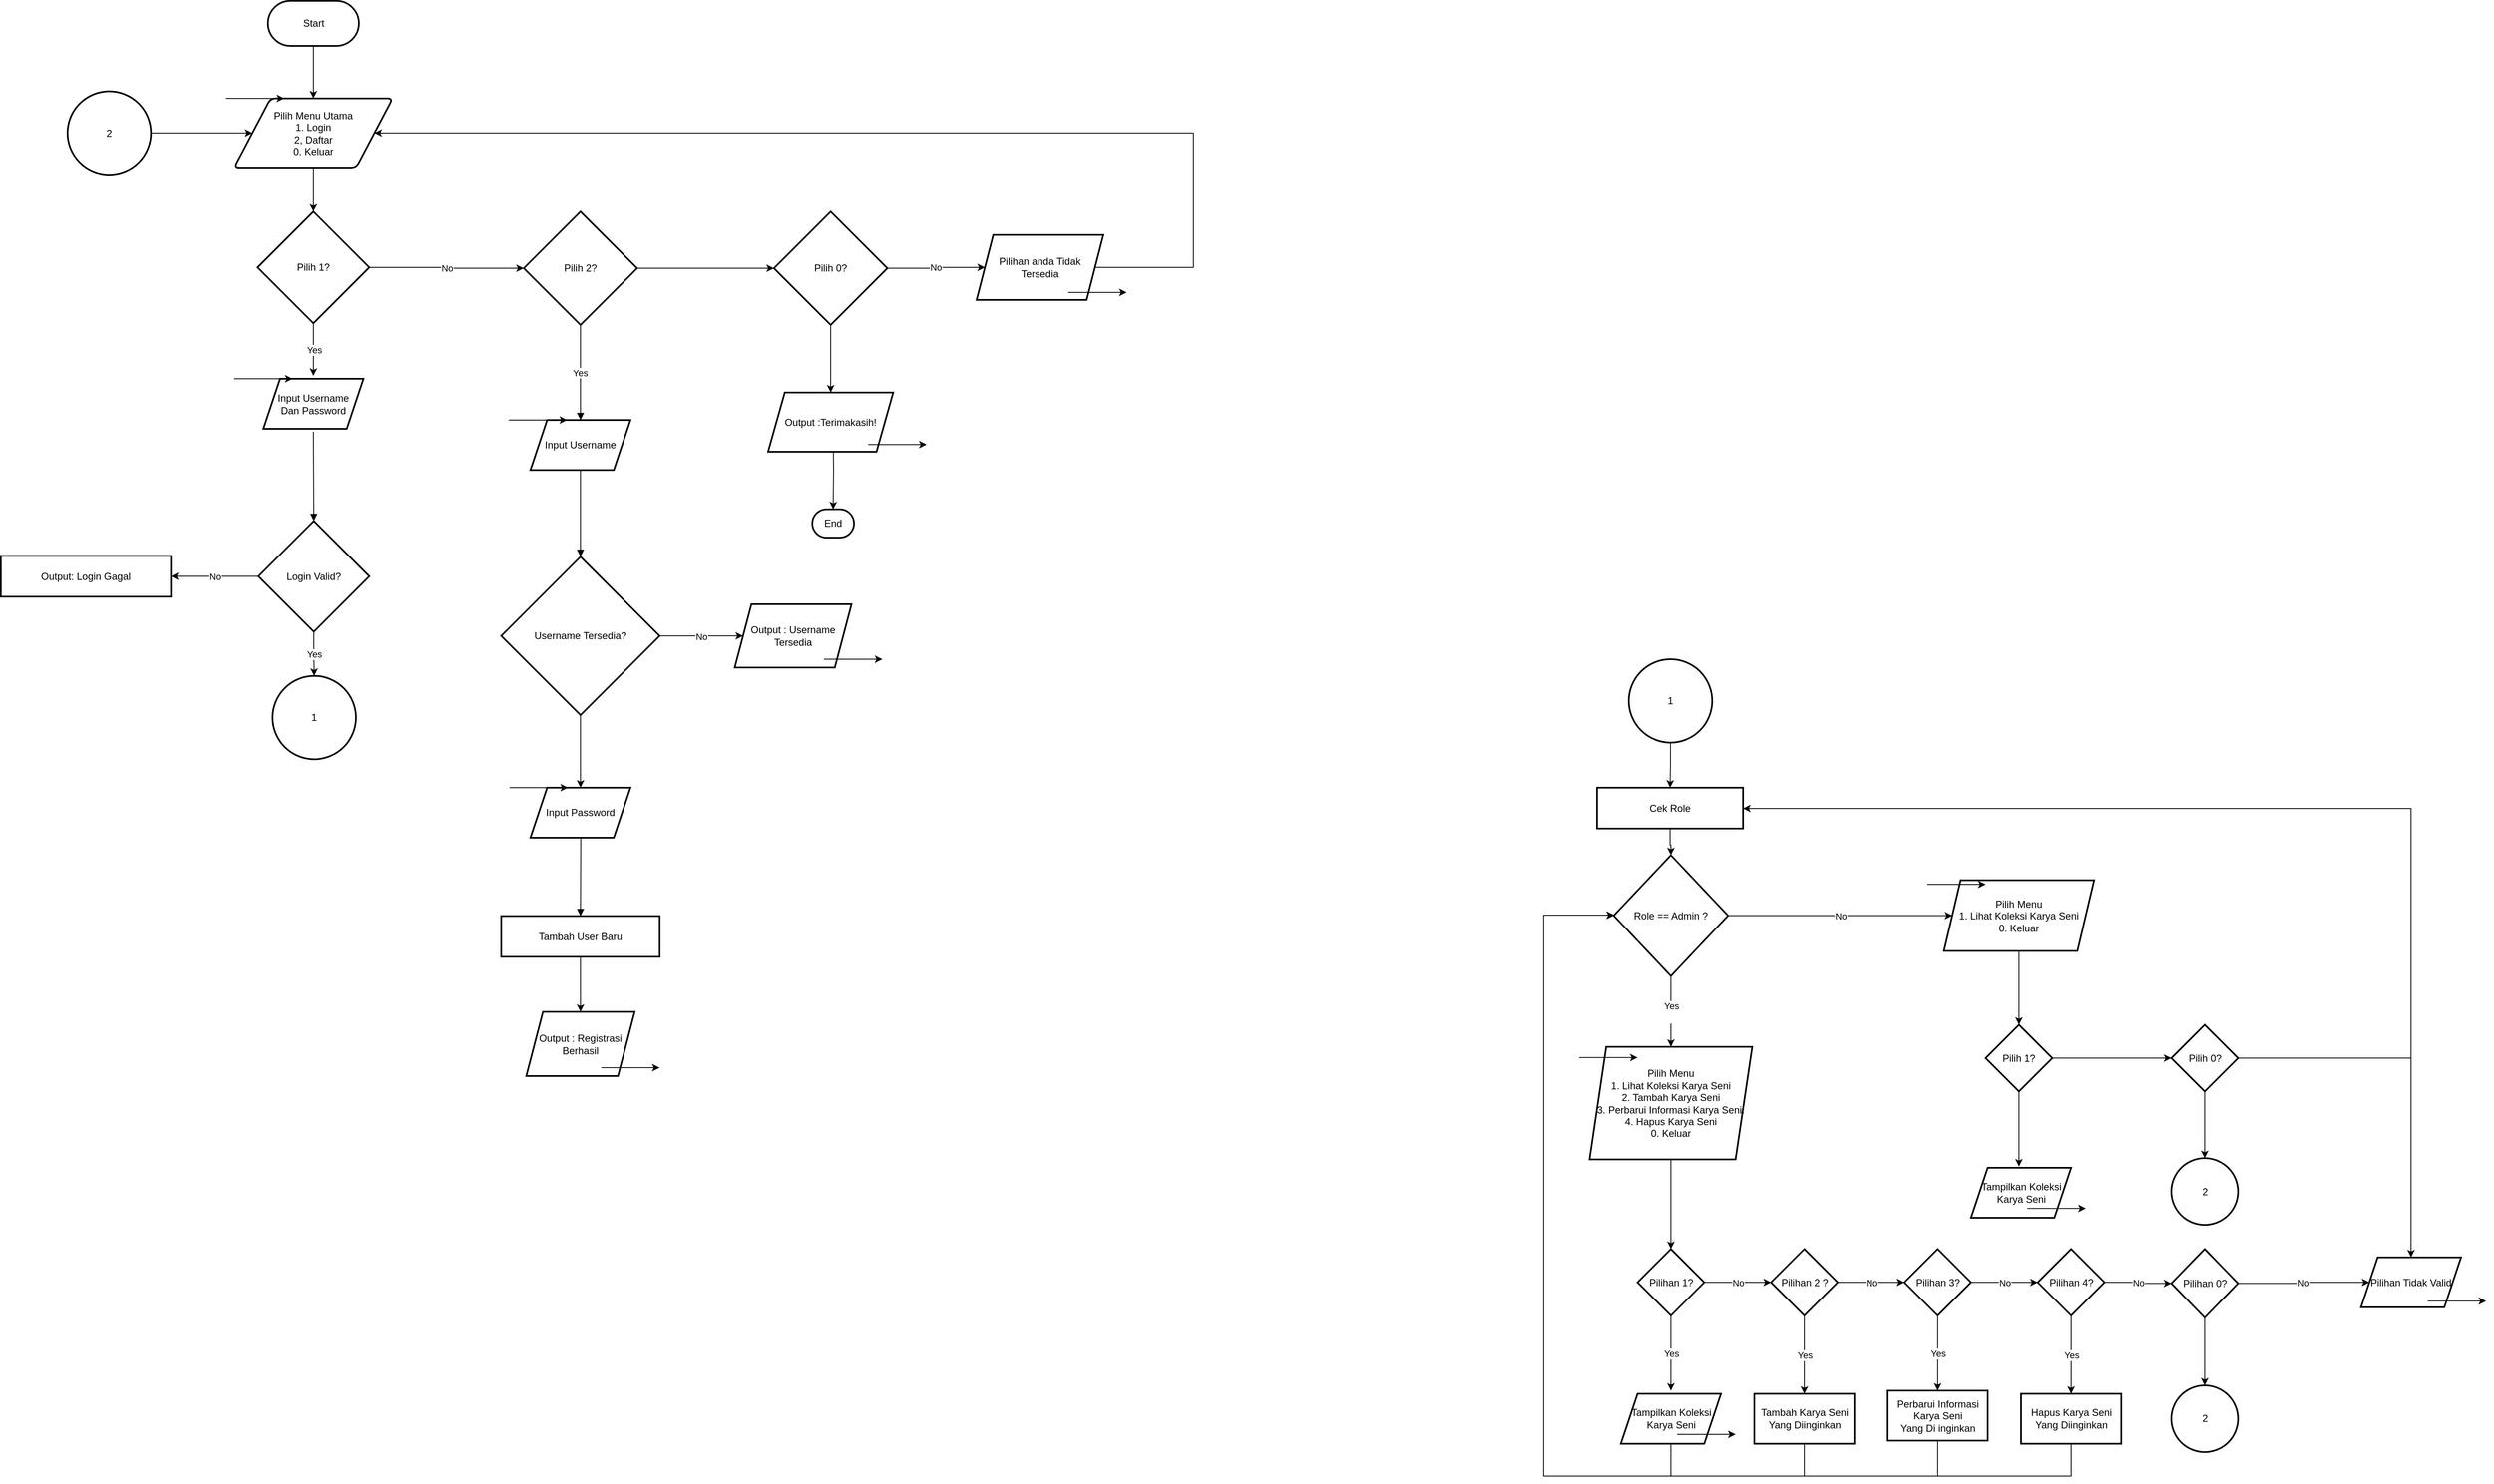 <mxfile version="24.7.17">
  <diagram name="Page-1" id="AahAx92Fnh9NafUJceC-">
    <mxGraphModel grid="1" page="1" gridSize="10" guides="1" tooltips="1" connect="1" arrows="1" fold="1" pageScale="1" pageWidth="827" pageHeight="1169" math="0" shadow="0">
      <root>
        <mxCell id="0" />
        <mxCell id="1" parent="0" />
        <mxCell id="SLYxpmnnRwe8UQKYK9kf-5" value="" style="edgeStyle=orthogonalEdgeStyle;rounded=0;orthogonalLoop=1;jettySize=auto;html=1;" edge="1" parent="1" source="a-xd6q6rN1on-jbXw934-15" target="SLYxpmnnRwe8UQKYK9kf-3">
          <mxGeometry relative="1" as="geometry" />
        </mxCell>
        <mxCell id="a-xd6q6rN1on-jbXw934-15" value="Start" style="rounded=1;whiteSpace=wrap;arcSize=50;strokeWidth=2;" vertex="1" parent="1">
          <mxGeometry x="90.5" y="-50" width="109" height="54" as="geometry" />
        </mxCell>
        <mxCell id="a-xd6q6rN1on-jbXw934-88" value="Yes" style="edgeStyle=orthogonalEdgeStyle;rounded=0;orthogonalLoop=1;jettySize=auto;html=1;" edge="1" parent="1" source="a-xd6q6rN1on-jbXw934-17">
          <mxGeometry relative="1" as="geometry">
            <mxPoint x="145.0" y="400" as="targetPoint" />
          </mxGeometry>
        </mxCell>
        <mxCell id="a-xd6q6rN1on-jbXw934-89" value="No" style="edgeStyle=orthogonalEdgeStyle;rounded=0;orthogonalLoop=1;jettySize=auto;html=1;" edge="1" parent="1" source="a-xd6q6rN1on-jbXw934-17" target="a-xd6q6rN1on-jbXw934-19">
          <mxGeometry relative="1" as="geometry" />
        </mxCell>
        <mxCell id="a-xd6q6rN1on-jbXw934-17" value="Pilih 1?" style="rhombus;strokeWidth=2;whiteSpace=wrap;" vertex="1" parent="1">
          <mxGeometry x="78" y="203" width="134" height="134" as="geometry" />
        </mxCell>
        <mxCell id="a-xd6q6rN1on-jbXw934-170" value="" style="edgeStyle=orthogonalEdgeStyle;rounded=0;orthogonalLoop=1;jettySize=auto;html=1;" edge="1" parent="1" source="a-xd6q6rN1on-jbXw934-19" target="a-xd6q6rN1on-jbXw934-158">
          <mxGeometry relative="1" as="geometry" />
        </mxCell>
        <mxCell id="a-xd6q6rN1on-jbXw934-19" value="Pilih 2?" style="rhombus;strokeWidth=2;whiteSpace=wrap;" vertex="1" parent="1">
          <mxGeometry x="397" y="203" width="136" height="136" as="geometry" />
        </mxCell>
        <mxCell id="a-xd6q6rN1on-jbXw934-95" value="No" style="edgeStyle=orthogonalEdgeStyle;rounded=0;orthogonalLoop=1;jettySize=auto;html=1;" edge="1" parent="1" source="a-xd6q6rN1on-jbXw934-20" target="a-xd6q6rN1on-jbXw934-22">
          <mxGeometry relative="1" as="geometry" />
        </mxCell>
        <mxCell id="a-xd6q6rN1on-jbXw934-97" value="Yes" style="edgeStyle=orthogonalEdgeStyle;rounded=0;orthogonalLoop=1;jettySize=auto;html=1;" edge="1" parent="1" source="a-xd6q6rN1on-jbXw934-20" target="a-xd6q6rN1on-jbXw934-96">
          <mxGeometry relative="1" as="geometry" />
        </mxCell>
        <mxCell id="a-xd6q6rN1on-jbXw934-20" value="Login Valid?" style="rhombus;strokeWidth=2;whiteSpace=wrap;" vertex="1" parent="1">
          <mxGeometry x="79" y="574" width="133" height="133" as="geometry" />
        </mxCell>
        <mxCell id="a-xd6q6rN1on-jbXw934-106" value="" style="edgeStyle=orthogonalEdgeStyle;rounded=0;orthogonalLoop=1;jettySize=auto;html=1;" edge="1" parent="1" source="a-xd6q6rN1on-jbXw934-21" target="a-xd6q6rN1on-jbXw934-105">
          <mxGeometry relative="1" as="geometry" />
        </mxCell>
        <mxCell id="a-xd6q6rN1on-jbXw934-21" value="Cek Role" style="whiteSpace=wrap;strokeWidth=2;" vertex="1" parent="1">
          <mxGeometry x="1684" y="894" width="175" height="49" as="geometry" />
        </mxCell>
        <mxCell id="a-xd6q6rN1on-jbXw934-22" value="Output: Login Gagal" style="whiteSpace=wrap;strokeWidth=2;" vertex="1" parent="1">
          <mxGeometry x="-230" y="616" width="204" height="49" as="geometry" />
        </mxCell>
        <mxCell id="a-xd6q6rN1on-jbXw934-93" value="" style="edgeStyle=orthogonalEdgeStyle;rounded=0;orthogonalLoop=1;jettySize=auto;html=1;" edge="1" parent="1" target="a-xd6q6rN1on-jbXw934-25">
          <mxGeometry relative="1" as="geometry">
            <mxPoint x="768" y="466" as="sourcePoint" />
          </mxGeometry>
        </mxCell>
        <mxCell id="a-xd6q6rN1on-jbXw934-25" value="End" style="rounded=1;whiteSpace=wrap;arcSize=50;strokeWidth=2;" vertex="1" parent="1">
          <mxGeometry x="743" y="560" width="50" height="34" as="geometry" />
        </mxCell>
        <mxCell id="a-xd6q6rN1on-jbXw934-100" value="No" style="edgeStyle=orthogonalEdgeStyle;rounded=0;orthogonalLoop=1;jettySize=auto;html=1;" edge="1" parent="1" source="a-xd6q6rN1on-jbXw934-26">
          <mxGeometry relative="1" as="geometry">
            <mxPoint x="660" y="712" as="targetPoint" />
          </mxGeometry>
        </mxCell>
        <mxCell id="a-xd6q6rN1on-jbXw934-156" value="" style="edgeStyle=orthogonalEdgeStyle;rounded=0;orthogonalLoop=1;jettySize=auto;html=1;" edge="1" parent="1" source="a-xd6q6rN1on-jbXw934-26" target="a-xd6q6rN1on-jbXw934-155">
          <mxGeometry relative="1" as="geometry" />
        </mxCell>
        <mxCell id="a-xd6q6rN1on-jbXw934-26" value="Username Tersedia?" style="rhombus;strokeWidth=2;whiteSpace=wrap;" vertex="1" parent="1">
          <mxGeometry x="370" y="617" width="190" height="190" as="geometry" />
        </mxCell>
        <mxCell id="a-xd6q6rN1on-jbXw934-104" value="" style="edgeStyle=orthogonalEdgeStyle;rounded=0;orthogonalLoop=1;jettySize=auto;html=1;" edge="1" parent="1" source="a-xd6q6rN1on-jbXw934-29" target="a-xd6q6rN1on-jbXw934-103">
          <mxGeometry relative="1" as="geometry" />
        </mxCell>
        <mxCell id="a-xd6q6rN1on-jbXw934-29" value="Tambah User Baru" style="whiteSpace=wrap;strokeWidth=2;" vertex="1" parent="1">
          <mxGeometry x="370" y="1048" width="190" height="49" as="geometry" />
        </mxCell>
        <mxCell id="a-xd6q6rN1on-jbXw934-50" value="" style="curved=1;startArrow=none;endArrow=block;exitX=0.5;exitY=1;entryX=0.5;entryY=0;rounded=0;" edge="1" parent="1" target="a-xd6q6rN1on-jbXw934-20">
          <mxGeometry relative="1" as="geometry">
            <Array as="points" />
            <mxPoint x="145" y="467" as="sourcePoint" />
          </mxGeometry>
        </mxCell>
        <mxCell id="a-xd6q6rN1on-jbXw934-54" value="Yes" style="curved=1;startArrow=none;endArrow=block;exitX=0.5;exitY=1;entryX=0.5;entryY=0;rounded=0;" edge="1" parent="1" source="a-xd6q6rN1on-jbXw934-19">
          <mxGeometry relative="1" as="geometry">
            <Array as="points" />
            <mxPoint x="465" y="453" as="targetPoint" />
          </mxGeometry>
        </mxCell>
        <mxCell id="a-xd6q6rN1on-jbXw934-57" value="" style="curved=1;startArrow=none;endArrow=block;exitX=0.5;exitY=1;entryX=0.5;entryY=0;rounded=0;" edge="1" parent="1" target="a-xd6q6rN1on-jbXw934-26">
          <mxGeometry relative="1" as="geometry">
            <Array as="points" />
            <mxPoint x="465" y="502" as="sourcePoint" />
          </mxGeometry>
        </mxCell>
        <mxCell id="a-xd6q6rN1on-jbXw934-61" value="" style="curved=1;startArrow=none;endArrow=block;exitX=0.5;exitY=0.99;entryX=0.5;entryY=-0.01;rounded=0;" edge="1" parent="1" target="a-xd6q6rN1on-jbXw934-29">
          <mxGeometry relative="1" as="geometry">
            <Array as="points" />
            <mxPoint x="465.5" y="923" as="sourcePoint" />
          </mxGeometry>
        </mxCell>
        <mxCell id="a-xd6q6rN1on-jbXw934-96" value="1" style="strokeWidth=2;html=1;shape=mxgraph.flowchart.start_2;whiteSpace=wrap;" vertex="1" parent="1">
          <mxGeometry x="96" y="760" width="100" height="100" as="geometry" />
        </mxCell>
        <mxCell id="a-xd6q6rN1on-jbXw934-99" value="" style="edgeStyle=orthogonalEdgeStyle;rounded=0;orthogonalLoop=1;jettySize=auto;html=1;" edge="1" parent="1" source="a-xd6q6rN1on-jbXw934-98" target="a-xd6q6rN1on-jbXw934-21">
          <mxGeometry relative="1" as="geometry" />
        </mxCell>
        <mxCell id="a-xd6q6rN1on-jbXw934-98" value="1" style="strokeWidth=2;html=1;shape=mxgraph.flowchart.start_2;whiteSpace=wrap;" vertex="1" parent="1">
          <mxGeometry x="1722" y="740" width="100" height="100" as="geometry" />
        </mxCell>
        <mxCell id="a-xd6q6rN1on-jbXw934-103" value="Output : Registrasi Berhasil" style="shape=parallelogram;perimeter=parallelogramPerimeter;whiteSpace=wrap;html=1;fixedSize=1;strokeWidth=2;" vertex="1" parent="1">
          <mxGeometry x="400" y="1163" width="130" height="77" as="geometry" />
        </mxCell>
        <mxCell id="a-xd6q6rN1on-jbXw934-110" value="Yes&lt;div&gt;&lt;br&gt;&lt;/div&gt;" style="edgeStyle=orthogonalEdgeStyle;rounded=0;orthogonalLoop=1;jettySize=auto;html=1;" edge="1" parent="1" source="a-xd6q6rN1on-jbXw934-105" target="a-xd6q6rN1on-jbXw934-109">
          <mxGeometry relative="1" as="geometry" />
        </mxCell>
        <mxCell id="a-xd6q6rN1on-jbXw934-136" value="No" style="edgeStyle=orthogonalEdgeStyle;rounded=0;orthogonalLoop=1;jettySize=auto;html=1;" edge="1" parent="1" source="a-xd6q6rN1on-jbXw934-105" target="a-xd6q6rN1on-jbXw934-135">
          <mxGeometry relative="1" as="geometry" />
        </mxCell>
        <mxCell id="a-xd6q6rN1on-jbXw934-105" value="Role == Admin ?" style="rhombus;whiteSpace=wrap;html=1;strokeWidth=2;" vertex="1" parent="1">
          <mxGeometry x="1704" y="975" width="137" height="145" as="geometry" />
        </mxCell>
        <mxCell id="a-xd6q6rN1on-jbXw934-112" value="" style="edgeStyle=orthogonalEdgeStyle;rounded=0;orthogonalLoop=1;jettySize=auto;html=1;" edge="1" parent="1" source="a-xd6q6rN1on-jbXw934-109" target="a-xd6q6rN1on-jbXw934-111">
          <mxGeometry relative="1" as="geometry" />
        </mxCell>
        <mxCell id="a-xd6q6rN1on-jbXw934-109" value="Pilih Menu&lt;br&gt;&lt;div&gt;1. Lihat Koleksi Karya Seni&lt;/div&gt;&lt;div&gt;2. Tambah Karya Seni&lt;/div&gt;&lt;div&gt;3. Perbarui Informasi Karya Seni.&lt;/div&gt;&lt;div&gt;4. Hapus Karya Seni&lt;br&gt;0. Keluar&lt;/div&gt;" style="shape=parallelogram;perimeter=parallelogramPerimeter;whiteSpace=wrap;html=1;fixedSize=1;strokeWidth=2;" vertex="1" parent="1">
          <mxGeometry x="1675" y="1205" width="195" height="135" as="geometry" />
        </mxCell>
        <mxCell id="a-xd6q6rN1on-jbXw934-114" value="Yes" style="edgeStyle=orthogonalEdgeStyle;rounded=0;orthogonalLoop=1;jettySize=auto;html=1;" edge="1" parent="1" source="a-xd6q6rN1on-jbXw934-111">
          <mxGeometry relative="1" as="geometry">
            <mxPoint x="1772.5" y="1617.5" as="targetPoint" />
          </mxGeometry>
        </mxCell>
        <mxCell id="a-xd6q6rN1on-jbXw934-116" value="No" style="edgeStyle=orthogonalEdgeStyle;rounded=0;orthogonalLoop=1;jettySize=auto;html=1;" edge="1" parent="1" source="a-xd6q6rN1on-jbXw934-111" target="a-xd6q6rN1on-jbXw934-115">
          <mxGeometry relative="1" as="geometry" />
        </mxCell>
        <mxCell id="a-xd6q6rN1on-jbXw934-111" value="Pilihan 1?" style="rhombus;whiteSpace=wrap;html=1;strokeWidth=2;" vertex="1" parent="1">
          <mxGeometry x="1732.5" y="1447.5" width="80" height="80" as="geometry" />
        </mxCell>
        <mxCell id="a-xd6q6rN1on-jbXw934-118" value="Yes" style="edgeStyle=orthogonalEdgeStyle;rounded=0;orthogonalLoop=1;jettySize=auto;html=1;" edge="1" parent="1" source="a-xd6q6rN1on-jbXw934-115" target="a-xd6q6rN1on-jbXw934-117">
          <mxGeometry relative="1" as="geometry" />
        </mxCell>
        <mxCell id="a-xd6q6rN1on-jbXw934-120" value="No" style="edgeStyle=orthogonalEdgeStyle;rounded=0;orthogonalLoop=1;jettySize=auto;html=1;" edge="1" parent="1" source="a-xd6q6rN1on-jbXw934-115" target="a-xd6q6rN1on-jbXw934-119">
          <mxGeometry relative="1" as="geometry" />
        </mxCell>
        <mxCell id="a-xd6q6rN1on-jbXw934-115" value="Pilihan 2 ?" style="rhombus;whiteSpace=wrap;html=1;strokeWidth=2;" vertex="1" parent="1">
          <mxGeometry x="1892.5" y="1447.5" width="80" height="80" as="geometry" />
        </mxCell>
        <mxCell id="5L-xVuu4ZBmMfggJzU9I-2" value="" style="edgeStyle=orthogonalEdgeStyle;rounded=0;orthogonalLoop=1;jettySize=auto;html=1;" edge="1" parent="1" source="a-xd6q6rN1on-jbXw934-117" target="a-xd6q6rN1on-jbXw934-105">
          <mxGeometry relative="1" as="geometry">
            <Array as="points">
              <mxPoint x="1933" y="1720" />
              <mxPoint x="1620" y="1720" />
              <mxPoint x="1620" y="1047" />
            </Array>
          </mxGeometry>
        </mxCell>
        <mxCell id="a-xd6q6rN1on-jbXw934-117" value="Tambah Karya Seni&lt;br&gt;Yang Diinginkan" style="whiteSpace=wrap;html=1;strokeWidth=2;" vertex="1" parent="1">
          <mxGeometry x="1872.5" y="1621.25" width="120" height="60" as="geometry" />
        </mxCell>
        <mxCell id="a-xd6q6rN1on-jbXw934-122" value="Yes" style="edgeStyle=orthogonalEdgeStyle;rounded=0;orthogonalLoop=1;jettySize=auto;html=1;" edge="1" parent="1" source="a-xd6q6rN1on-jbXw934-119" target="a-xd6q6rN1on-jbXw934-121">
          <mxGeometry relative="1" as="geometry" />
        </mxCell>
        <mxCell id="a-xd6q6rN1on-jbXw934-124" value="No" style="edgeStyle=orthogonalEdgeStyle;rounded=0;orthogonalLoop=1;jettySize=auto;html=1;" edge="1" parent="1" source="a-xd6q6rN1on-jbXw934-119" target="a-xd6q6rN1on-jbXw934-123">
          <mxGeometry relative="1" as="geometry" />
        </mxCell>
        <mxCell id="a-xd6q6rN1on-jbXw934-119" value="Pilihan 3?" style="rhombus;whiteSpace=wrap;html=1;strokeWidth=2;" vertex="1" parent="1">
          <mxGeometry x="2052.5" y="1447.5" width="80" height="80" as="geometry" />
        </mxCell>
        <mxCell id="5L-xVuu4ZBmMfggJzU9I-3" value="" style="edgeStyle=orthogonalEdgeStyle;rounded=0;orthogonalLoop=1;jettySize=auto;html=1;" edge="1" parent="1" source="a-xd6q6rN1on-jbXw934-121" target="a-xd6q6rN1on-jbXw934-105">
          <mxGeometry relative="1" as="geometry">
            <Array as="points">
              <mxPoint x="2093" y="1720" />
              <mxPoint x="1620" y="1720" />
              <mxPoint x="1620" y="1047" />
            </Array>
          </mxGeometry>
        </mxCell>
        <mxCell id="a-xd6q6rN1on-jbXw934-121" value="Perbarui Informasi Karya Seni&lt;div&gt;Yang Di inginkan&lt;/div&gt;" style="whiteSpace=wrap;html=1;strokeWidth=2;" vertex="1" parent="1">
          <mxGeometry x="2032.5" y="1617.5" width="120" height="60" as="geometry" />
        </mxCell>
        <mxCell id="a-xd6q6rN1on-jbXw934-126" value="Yes" style="edgeStyle=orthogonalEdgeStyle;rounded=0;orthogonalLoop=1;jettySize=auto;html=1;" edge="1" parent="1" source="a-xd6q6rN1on-jbXw934-123" target="a-xd6q6rN1on-jbXw934-125">
          <mxGeometry relative="1" as="geometry" />
        </mxCell>
        <mxCell id="a-xd6q6rN1on-jbXw934-128" value="No" style="edgeStyle=orthogonalEdgeStyle;rounded=0;orthogonalLoop=1;jettySize=auto;html=1;" edge="1" parent="1" source="a-xd6q6rN1on-jbXw934-123" target="a-xd6q6rN1on-jbXw934-127">
          <mxGeometry relative="1" as="geometry" />
        </mxCell>
        <mxCell id="a-xd6q6rN1on-jbXw934-123" value="Pilihan 4?" style="rhombus;whiteSpace=wrap;html=1;strokeWidth=2;" vertex="1" parent="1">
          <mxGeometry x="2212.5" y="1447.5" width="80" height="80" as="geometry" />
        </mxCell>
        <mxCell id="5L-xVuu4ZBmMfggJzU9I-4" value="" style="edgeStyle=orthogonalEdgeStyle;rounded=0;orthogonalLoop=1;jettySize=auto;html=1;" edge="1" parent="1" source="a-xd6q6rN1on-jbXw934-125" target="a-xd6q6rN1on-jbXw934-105">
          <mxGeometry relative="1" as="geometry">
            <Array as="points">
              <mxPoint x="2253" y="1720" />
              <mxPoint x="1620" y="1720" />
              <mxPoint x="1620" y="1047" />
            </Array>
          </mxGeometry>
        </mxCell>
        <mxCell id="a-xd6q6rN1on-jbXw934-125" value="Hapus Karya Seni Yang Diinginkan" style="rounded=1;whiteSpace=wrap;html=1;strokeWidth=2;arcSize=0;" vertex="1" parent="1">
          <mxGeometry x="2192.5" y="1621.25" width="120" height="60" as="geometry" />
        </mxCell>
        <mxCell id="a-xd6q6rN1on-jbXw934-132" value="No" style="edgeStyle=orthogonalEdgeStyle;rounded=0;orthogonalLoop=1;jettySize=auto;html=1;" edge="1" parent="1" source="a-xd6q6rN1on-jbXw934-127" target="a-xd6q6rN1on-jbXw934-131">
          <mxGeometry relative="1" as="geometry" />
        </mxCell>
        <mxCell id="a-xd6q6rN1on-jbXw934-152" value="" style="edgeStyle=orthogonalEdgeStyle;rounded=0;orthogonalLoop=1;jettySize=auto;html=1;" edge="1" parent="1" source="a-xd6q6rN1on-jbXw934-127" target="a-xd6q6rN1on-jbXw934-151">
          <mxGeometry relative="1" as="geometry" />
        </mxCell>
        <mxCell id="a-xd6q6rN1on-jbXw934-127" value="Pilihan 0?" style="rhombus;whiteSpace=wrap;html=1;strokeWidth=2;" vertex="1" parent="1">
          <mxGeometry x="2372.5" y="1447.5" width="80" height="82.5" as="geometry" />
        </mxCell>
        <mxCell id="a-xd6q6rN1on-jbXw934-163" value="" style="edgeStyle=orthogonalEdgeStyle;rounded=0;orthogonalLoop=1;jettySize=auto;html=1;" edge="1" parent="1" source="a-xd6q6rN1on-jbXw934-131" target="a-xd6q6rN1on-jbXw934-21">
          <mxGeometry relative="1" as="geometry">
            <Array as="points">
              <mxPoint x="2660" y="919" />
            </Array>
          </mxGeometry>
        </mxCell>
        <mxCell id="a-xd6q6rN1on-jbXw934-131" value="Pilihan Tidak Valid" style="shape=parallelogram;perimeter=parallelogramPerimeter;whiteSpace=wrap;html=1;fixedSize=1;strokeWidth=2;" vertex="1" parent="1">
          <mxGeometry x="2600" y="1457.5" width="120" height="60" as="geometry" />
        </mxCell>
        <mxCell id="a-xd6q6rN1on-jbXw934-142" value="" style="edgeStyle=orthogonalEdgeStyle;rounded=0;orthogonalLoop=1;jettySize=auto;html=1;" edge="1" parent="1" source="a-xd6q6rN1on-jbXw934-135" target="a-xd6q6rN1on-jbXw934-141">
          <mxGeometry relative="1" as="geometry" />
        </mxCell>
        <mxCell id="a-xd6q6rN1on-jbXw934-135" value="Pilih Menu&lt;br&gt;1. Lihat Koleksi Karya Seni&lt;br&gt;0. Keluar" style="shape=parallelogram;perimeter=parallelogramPerimeter;whiteSpace=wrap;html=1;fixedSize=1;strokeWidth=2;" vertex="1" parent="1">
          <mxGeometry x="2100" y="1005" width="180" height="85" as="geometry" />
        </mxCell>
        <mxCell id="a-xd6q6rN1on-jbXw934-144" value="" style="edgeStyle=orthogonalEdgeStyle;rounded=0;orthogonalLoop=1;jettySize=auto;html=1;" edge="1" parent="1" source="a-xd6q6rN1on-jbXw934-141">
          <mxGeometry relative="1" as="geometry">
            <mxPoint x="2190" y="1348.5" as="targetPoint" />
          </mxGeometry>
        </mxCell>
        <mxCell id="a-xd6q6rN1on-jbXw934-147" value="" style="edgeStyle=orthogonalEdgeStyle;rounded=0;orthogonalLoop=1;jettySize=auto;html=1;" edge="1" parent="1" source="a-xd6q6rN1on-jbXw934-141" target="a-xd6q6rN1on-jbXw934-146">
          <mxGeometry relative="1" as="geometry" />
        </mxCell>
        <mxCell id="a-xd6q6rN1on-jbXw934-141" value="Pilih 1?" style="rhombus;whiteSpace=wrap;html=1;strokeWidth=2;" vertex="1" parent="1">
          <mxGeometry x="2150" y="1178.5" width="80" height="80" as="geometry" />
        </mxCell>
        <mxCell id="a-xd6q6rN1on-jbXw934-148" value="" style="edgeStyle=orthogonalEdgeStyle;rounded=0;orthogonalLoop=1;jettySize=auto;html=1;" edge="1" parent="1" source="a-xd6q6rN1on-jbXw934-146" target="a-xd6q6rN1on-jbXw934-131">
          <mxGeometry relative="1" as="geometry" />
        </mxCell>
        <mxCell id="a-xd6q6rN1on-jbXw934-150" value="" style="edgeStyle=orthogonalEdgeStyle;rounded=0;orthogonalLoop=1;jettySize=auto;html=1;" edge="1" parent="1" source="a-xd6q6rN1on-jbXw934-146" target="a-xd6q6rN1on-jbXw934-149">
          <mxGeometry relative="1" as="geometry" />
        </mxCell>
        <mxCell id="a-xd6q6rN1on-jbXw934-146" value="Pilih 0?" style="rhombus;whiteSpace=wrap;html=1;strokeWidth=2;" vertex="1" parent="1">
          <mxGeometry x="2372.5" y="1178.5" width="80" height="80" as="geometry" />
        </mxCell>
        <mxCell id="a-xd6q6rN1on-jbXw934-149" value="2" style="ellipse;whiteSpace=wrap;html=1;strokeWidth=2;" vertex="1" parent="1">
          <mxGeometry x="2372.5" y="1338.5" width="80" height="80" as="geometry" />
        </mxCell>
        <mxCell id="a-xd6q6rN1on-jbXw934-151" value="2" style="ellipse;whiteSpace=wrap;html=1;strokeWidth=2;" vertex="1" parent="1">
          <mxGeometry x="2372.5" y="1611.25" width="80" height="80" as="geometry" />
        </mxCell>
        <mxCell id="a-xd6q6rN1on-jbXw934-161" value="" style="edgeStyle=orthogonalEdgeStyle;rounded=0;orthogonalLoop=1;jettySize=auto;html=1;" edge="1" parent="1" source="a-xd6q6rN1on-jbXw934-153" target="SLYxpmnnRwe8UQKYK9kf-3">
          <mxGeometry relative="1" as="geometry">
            <mxPoint x="30" y="108.5" as="targetPoint" />
          </mxGeometry>
        </mxCell>
        <mxCell id="a-xd6q6rN1on-jbXw934-153" value="2" style="strokeWidth=2;html=1;shape=mxgraph.flowchart.start_2;whiteSpace=wrap;" vertex="1" parent="1">
          <mxGeometry x="-150" y="58.5" width="100" height="100" as="geometry" />
        </mxCell>
        <mxCell id="a-xd6q6rN1on-jbXw934-155" value="Input Password" style="shape=parallelogram;perimeter=parallelogramPerimeter;whiteSpace=wrap;html=1;fixedSize=1;strokeWidth=2;" vertex="1" parent="1">
          <mxGeometry x="405" y="894" width="120" height="60" as="geometry" />
        </mxCell>
        <mxCell id="a-xd6q6rN1on-jbXw934-157" value="Input Username" style="shape=parallelogram;perimeter=parallelogramPerimeter;whiteSpace=wrap;html=1;fixedSize=1;strokeWidth=2;" vertex="1" parent="1">
          <mxGeometry x="405" y="453" width="120" height="60" as="geometry" />
        </mxCell>
        <mxCell id="a-xd6q6rN1on-jbXw934-160" value="No" style="edgeStyle=orthogonalEdgeStyle;rounded=0;orthogonalLoop=1;jettySize=auto;html=1;" edge="1" parent="1" source="a-xd6q6rN1on-jbXw934-158" target="a-xd6q6rN1on-jbXw934-159">
          <mxGeometry relative="1" as="geometry" />
        </mxCell>
        <mxCell id="a-xd6q6rN1on-jbXw934-172" value="" style="edgeStyle=orthogonalEdgeStyle;rounded=0;orthogonalLoop=1;jettySize=auto;html=1;" edge="1" parent="1" source="a-xd6q6rN1on-jbXw934-158" target="a-xd6q6rN1on-jbXw934-166">
          <mxGeometry relative="1" as="geometry" />
        </mxCell>
        <mxCell id="a-xd6q6rN1on-jbXw934-158" value="Pilih 0?" style="rhombus;strokeWidth=2;whiteSpace=wrap;" vertex="1" parent="1">
          <mxGeometry x="697" y="203" width="136" height="136" as="geometry" />
        </mxCell>
        <mxCell id="a-xd6q6rN1on-jbXw934-162" value="" style="edgeStyle=orthogonalEdgeStyle;rounded=0;orthogonalLoop=1;jettySize=auto;html=1;entryX=1;entryY=0.5;entryDx=0;entryDy=0;" edge="1" parent="1" source="a-xd6q6rN1on-jbXw934-159" target="SLYxpmnnRwe8UQKYK9kf-3">
          <mxGeometry relative="1" as="geometry">
            <Array as="points">
              <mxPoint x="1200" y="270" />
              <mxPoint x="1200" y="109" />
            </Array>
            <mxPoint x="260" y="109.053" as="targetPoint" />
          </mxGeometry>
        </mxCell>
        <mxCell id="a-xd6q6rN1on-jbXw934-159" value="Pilihan anda Tidak&lt;div&gt;Tersedia&lt;/div&gt;" style="shape=parallelogram;perimeter=parallelogramPerimeter;whiteSpace=wrap;html=1;fixedSize=1;strokeWidth=2;" vertex="1" parent="1">
          <mxGeometry x="940" y="231" width="152" height="78" as="geometry" />
        </mxCell>
        <mxCell id="a-xd6q6rN1on-jbXw934-166" value="Output :Terimakasih!" style="shape=parallelogram;perimeter=parallelogramPerimeter;whiteSpace=wrap;html=1;fixedSize=1;strokeWidth=2;" vertex="1" parent="1">
          <mxGeometry x="690" y="420" width="150" height="71" as="geometry" />
        </mxCell>
        <mxCell id="a-xd6q6rN1on-jbXw934-167" value="Input Username&lt;br&gt;Dan Password" style="shape=parallelogram;perimeter=parallelogramPerimeter;whiteSpace=wrap;html=1;fixedSize=1;strokeWidth=2;" vertex="1" parent="1">
          <mxGeometry x="85" y="403.5" width="120" height="60" as="geometry" />
        </mxCell>
        <mxCell id="a-xd6q6rN1on-jbXw934-169" value="Output : Username&lt;br&gt;Tersedia" style="shape=parallelogram;perimeter=parallelogramPerimeter;whiteSpace=wrap;html=1;fixedSize=1;strokeWidth=2;" vertex="1" parent="1">
          <mxGeometry x="650" y="674" width="140" height="76" as="geometry" />
        </mxCell>
        <mxCell id="SLYxpmnnRwe8UQKYK9kf-6" value="" style="edgeStyle=orthogonalEdgeStyle;rounded=0;orthogonalLoop=1;jettySize=auto;html=1;" edge="1" parent="1" source="SLYxpmnnRwe8UQKYK9kf-3" target="a-xd6q6rN1on-jbXw934-17">
          <mxGeometry relative="1" as="geometry" />
        </mxCell>
        <mxCell id="SLYxpmnnRwe8UQKYK9kf-3" value="Pilih Menu Utama&lt;br&gt;1. Login&lt;br&gt;2, Daftar&lt;br&gt;0. Keluar" style="shape=parallelogram;html=1;strokeWidth=2;perimeter=parallelogramPerimeter;whiteSpace=wrap;rounded=1;arcSize=12;size=0.23;" vertex="1" parent="1">
          <mxGeometry x="50" y="67" width="190" height="83" as="geometry" />
        </mxCell>
        <mxCell id="SLYxpmnnRwe8UQKYK9kf-8" value="" style="endArrow=classic;html=1;rounded=0;" edge="1" parent="1">
          <mxGeometry width="50" height="50" relative="1" as="geometry">
            <mxPoint x="40" y="67" as="sourcePoint" />
            <mxPoint x="110" y="67" as="targetPoint" />
          </mxGeometry>
        </mxCell>
        <mxCell id="SLYxpmnnRwe8UQKYK9kf-9" value="" style="endArrow=classic;html=1;rounded=0;" edge="1" parent="1">
          <mxGeometry width="50" height="50" relative="1" as="geometry">
            <mxPoint x="50" y="403.5" as="sourcePoint" />
            <mxPoint x="120" y="403.5" as="targetPoint" />
          </mxGeometry>
        </mxCell>
        <mxCell id="SLYxpmnnRwe8UQKYK9kf-10" value="" style="endArrow=classic;html=1;rounded=0;" edge="1" parent="1">
          <mxGeometry width="50" height="50" relative="1" as="geometry">
            <mxPoint x="379" y="453" as="sourcePoint" />
            <mxPoint x="449" y="453" as="targetPoint" />
          </mxGeometry>
        </mxCell>
        <mxCell id="SLYxpmnnRwe8UQKYK9kf-11" value="" style="endArrow=classic;html=1;rounded=0;" edge="1" parent="1">
          <mxGeometry width="50" height="50" relative="1" as="geometry">
            <mxPoint x="810" y="482.37" as="sourcePoint" />
            <mxPoint x="880" y="482.37" as="targetPoint" />
          </mxGeometry>
        </mxCell>
        <mxCell id="SLYxpmnnRwe8UQKYK9kf-12" value="" style="endArrow=classic;html=1;rounded=0;" edge="1" parent="1">
          <mxGeometry width="50" height="50" relative="1" as="geometry">
            <mxPoint x="380" y="894" as="sourcePoint" />
            <mxPoint x="450" y="894" as="targetPoint" />
          </mxGeometry>
        </mxCell>
        <mxCell id="SLYxpmnnRwe8UQKYK9kf-13" value="" style="endArrow=classic;html=1;rounded=0;" edge="1" parent="1">
          <mxGeometry width="50" height="50" relative="1" as="geometry">
            <mxPoint x="490" y="1230" as="sourcePoint" />
            <mxPoint x="560" y="1230" as="targetPoint" />
          </mxGeometry>
        </mxCell>
        <mxCell id="SLYxpmnnRwe8UQKYK9kf-14" value="" style="endArrow=classic;html=1;rounded=0;" edge="1" parent="1">
          <mxGeometry width="50" height="50" relative="1" as="geometry">
            <mxPoint x="757" y="740" as="sourcePoint" />
            <mxPoint x="827" y="740" as="targetPoint" />
          </mxGeometry>
        </mxCell>
        <mxCell id="SLYxpmnnRwe8UQKYK9kf-15" value="" style="endArrow=classic;html=1;rounded=0;" edge="1" parent="1">
          <mxGeometry width="50" height="50" relative="1" as="geometry">
            <mxPoint x="1050" y="300" as="sourcePoint" />
            <mxPoint x="1120" y="300" as="targetPoint" />
          </mxGeometry>
        </mxCell>
        <mxCell id="SLYxpmnnRwe8UQKYK9kf-16" value="" style="endArrow=classic;html=1;rounded=0;" edge="1" parent="1">
          <mxGeometry width="50" height="50" relative="1" as="geometry">
            <mxPoint x="1662.5" y="1217.88" as="sourcePoint" />
            <mxPoint x="1732.5" y="1217.88" as="targetPoint" />
          </mxGeometry>
        </mxCell>
        <mxCell id="SLYxpmnnRwe8UQKYK9kf-17" value="" style="endArrow=classic;html=1;rounded=0;" edge="1" parent="1">
          <mxGeometry width="50" height="50" relative="1" as="geometry">
            <mxPoint x="2080" y="1010.0" as="sourcePoint" />
            <mxPoint x="2150" y="1010.0" as="targetPoint" />
          </mxGeometry>
        </mxCell>
        <mxCell id="5L-xVuu4ZBmMfggJzU9I-1" value="" style="edgeStyle=orthogonalEdgeStyle;rounded=0;orthogonalLoop=1;jettySize=auto;html=1;" edge="1" parent="1" source="SLYxpmnnRwe8UQKYK9kf-19" target="a-xd6q6rN1on-jbXw934-105">
          <mxGeometry relative="1" as="geometry">
            <Array as="points">
              <mxPoint x="1773" y="1720" />
              <mxPoint x="1620" y="1720" />
              <mxPoint x="1620" y="1047" />
            </Array>
          </mxGeometry>
        </mxCell>
        <mxCell id="SLYxpmnnRwe8UQKYK9kf-19" value="Tampilkan Koleksi&lt;div&gt;Karya Seni&lt;/div&gt;" style="shape=parallelogram;perimeter=parallelogramPerimeter;whiteSpace=wrap;html=1;fixedSize=1;strokeWidth=2;" vertex="1" parent="1">
          <mxGeometry x="1712.5" y="1621.25" width="120" height="60" as="geometry" />
        </mxCell>
        <mxCell id="SLYxpmnnRwe8UQKYK9kf-20" value="" style="endArrow=classic;html=1;rounded=0;" edge="1" parent="1">
          <mxGeometry width="50" height="50" relative="1" as="geometry">
            <mxPoint x="1780" y="1670" as="sourcePoint" />
            <mxPoint x="1850" y="1670" as="targetPoint" />
          </mxGeometry>
        </mxCell>
        <mxCell id="SLYxpmnnRwe8UQKYK9kf-21" value="Tampilkan Koleksi&lt;div&gt;Karya Seni&lt;/div&gt;" style="shape=parallelogram;perimeter=parallelogramPerimeter;whiteSpace=wrap;html=1;fixedSize=1;strokeWidth=2;" vertex="1" parent="1">
          <mxGeometry x="2132.5" y="1350" width="120" height="60" as="geometry" />
        </mxCell>
        <mxCell id="SLYxpmnnRwe8UQKYK9kf-22" value="" style="endArrow=classic;html=1;rounded=0;" edge="1" parent="1">
          <mxGeometry width="50" height="50" relative="1" as="geometry">
            <mxPoint x="2200" y="1398.75" as="sourcePoint" />
            <mxPoint x="2270" y="1398.75" as="targetPoint" />
          </mxGeometry>
        </mxCell>
        <mxCell id="SLYxpmnnRwe8UQKYK9kf-24" value="" style="endArrow=classic;html=1;rounded=0;" edge="1" parent="1">
          <mxGeometry width="50" height="50" relative="1" as="geometry">
            <mxPoint x="2680" y="1510" as="sourcePoint" />
            <mxPoint x="2750" y="1510" as="targetPoint" />
          </mxGeometry>
        </mxCell>
      </root>
    </mxGraphModel>
  </diagram>
</mxfile>
